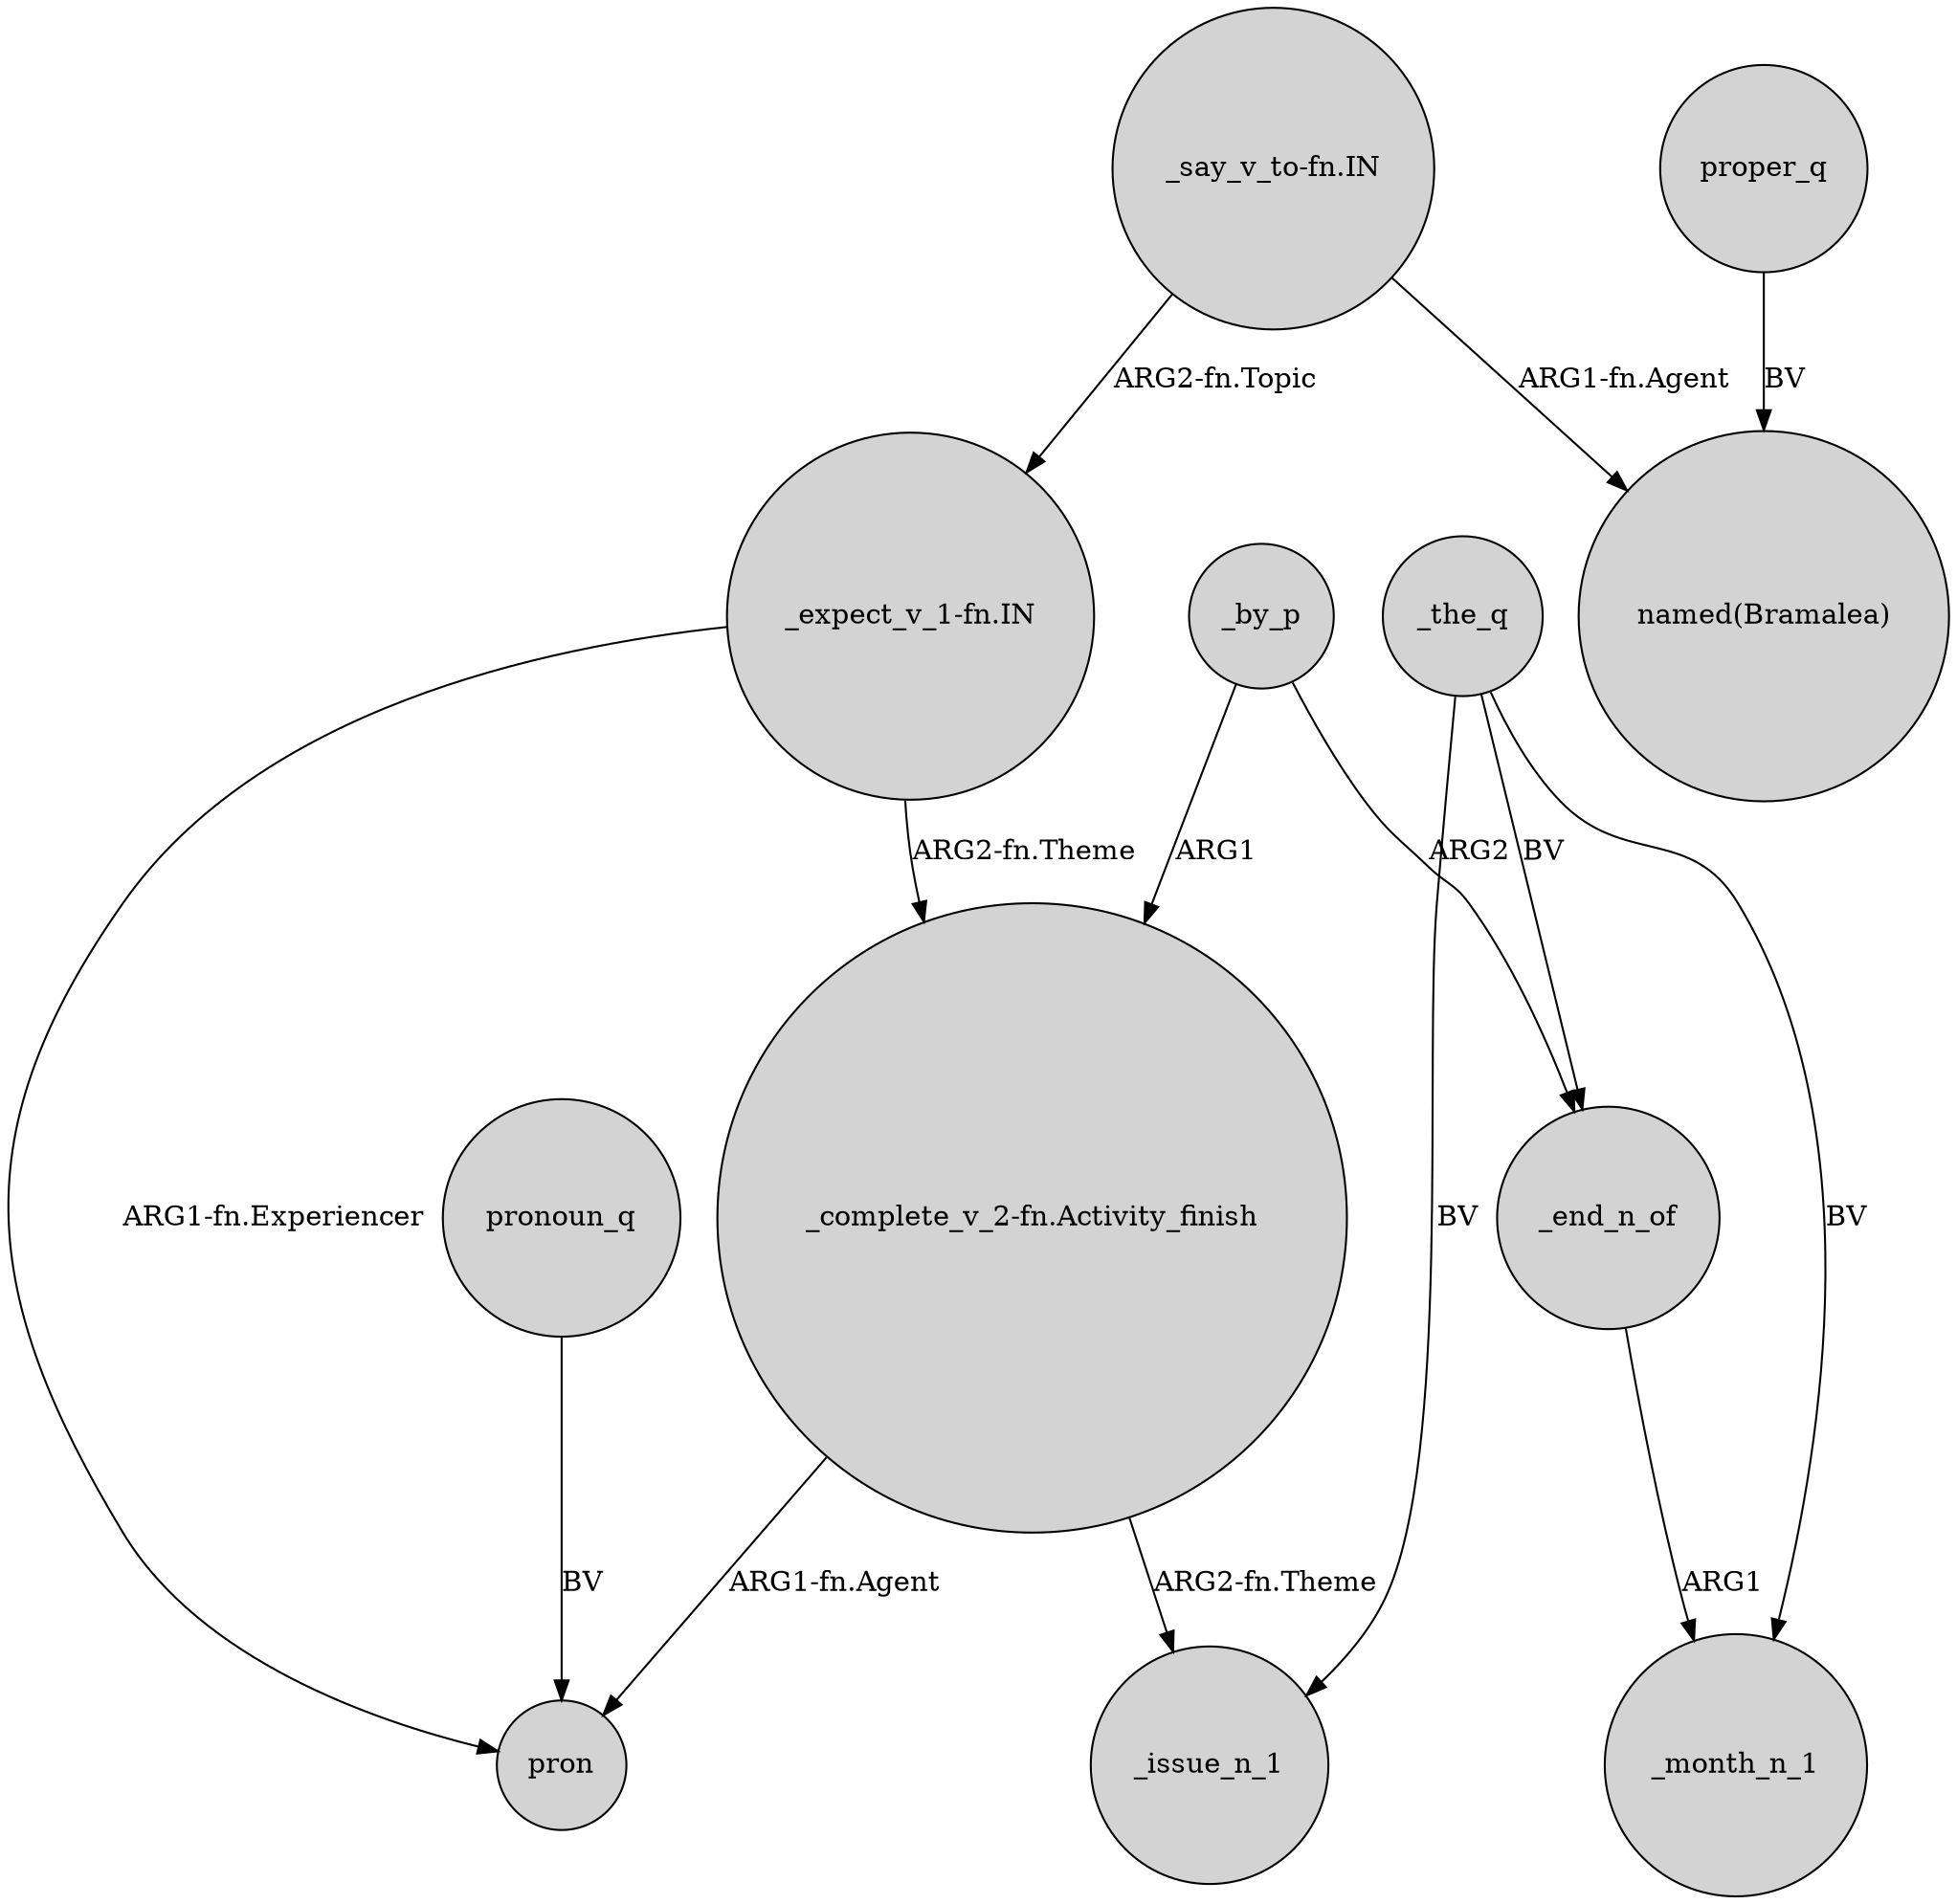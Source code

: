 digraph {
	node [shape=circle style=filled]
	"_expect_v_1-fn.IN" -> pron [label="ARG1-fn.Experiencer"]
	"_complete_v_2-fn.Activity_finish" -> pron [label="ARG1-fn.Agent"]
	_the_q -> _month_n_1 [label=BV]
	"_say_v_to-fn.IN" -> "_expect_v_1-fn.IN" [label="ARG2-fn.Topic"]
	"_say_v_to-fn.IN" -> "named(Bramalea)" [label="ARG1-fn.Agent"]
	_end_n_of -> _month_n_1 [label=ARG1]
	"_expect_v_1-fn.IN" -> "_complete_v_2-fn.Activity_finish" [label="ARG2-fn.Theme"]
	"_complete_v_2-fn.Activity_finish" -> _issue_n_1 [label="ARG2-fn.Theme"]
	_by_p -> _end_n_of [label=ARG2]
	_the_q -> _issue_n_1 [label=BV]
	proper_q -> "named(Bramalea)" [label=BV]
	_the_q -> _end_n_of [label=BV]
	_by_p -> "_complete_v_2-fn.Activity_finish" [label=ARG1]
	pronoun_q -> pron [label=BV]
}
